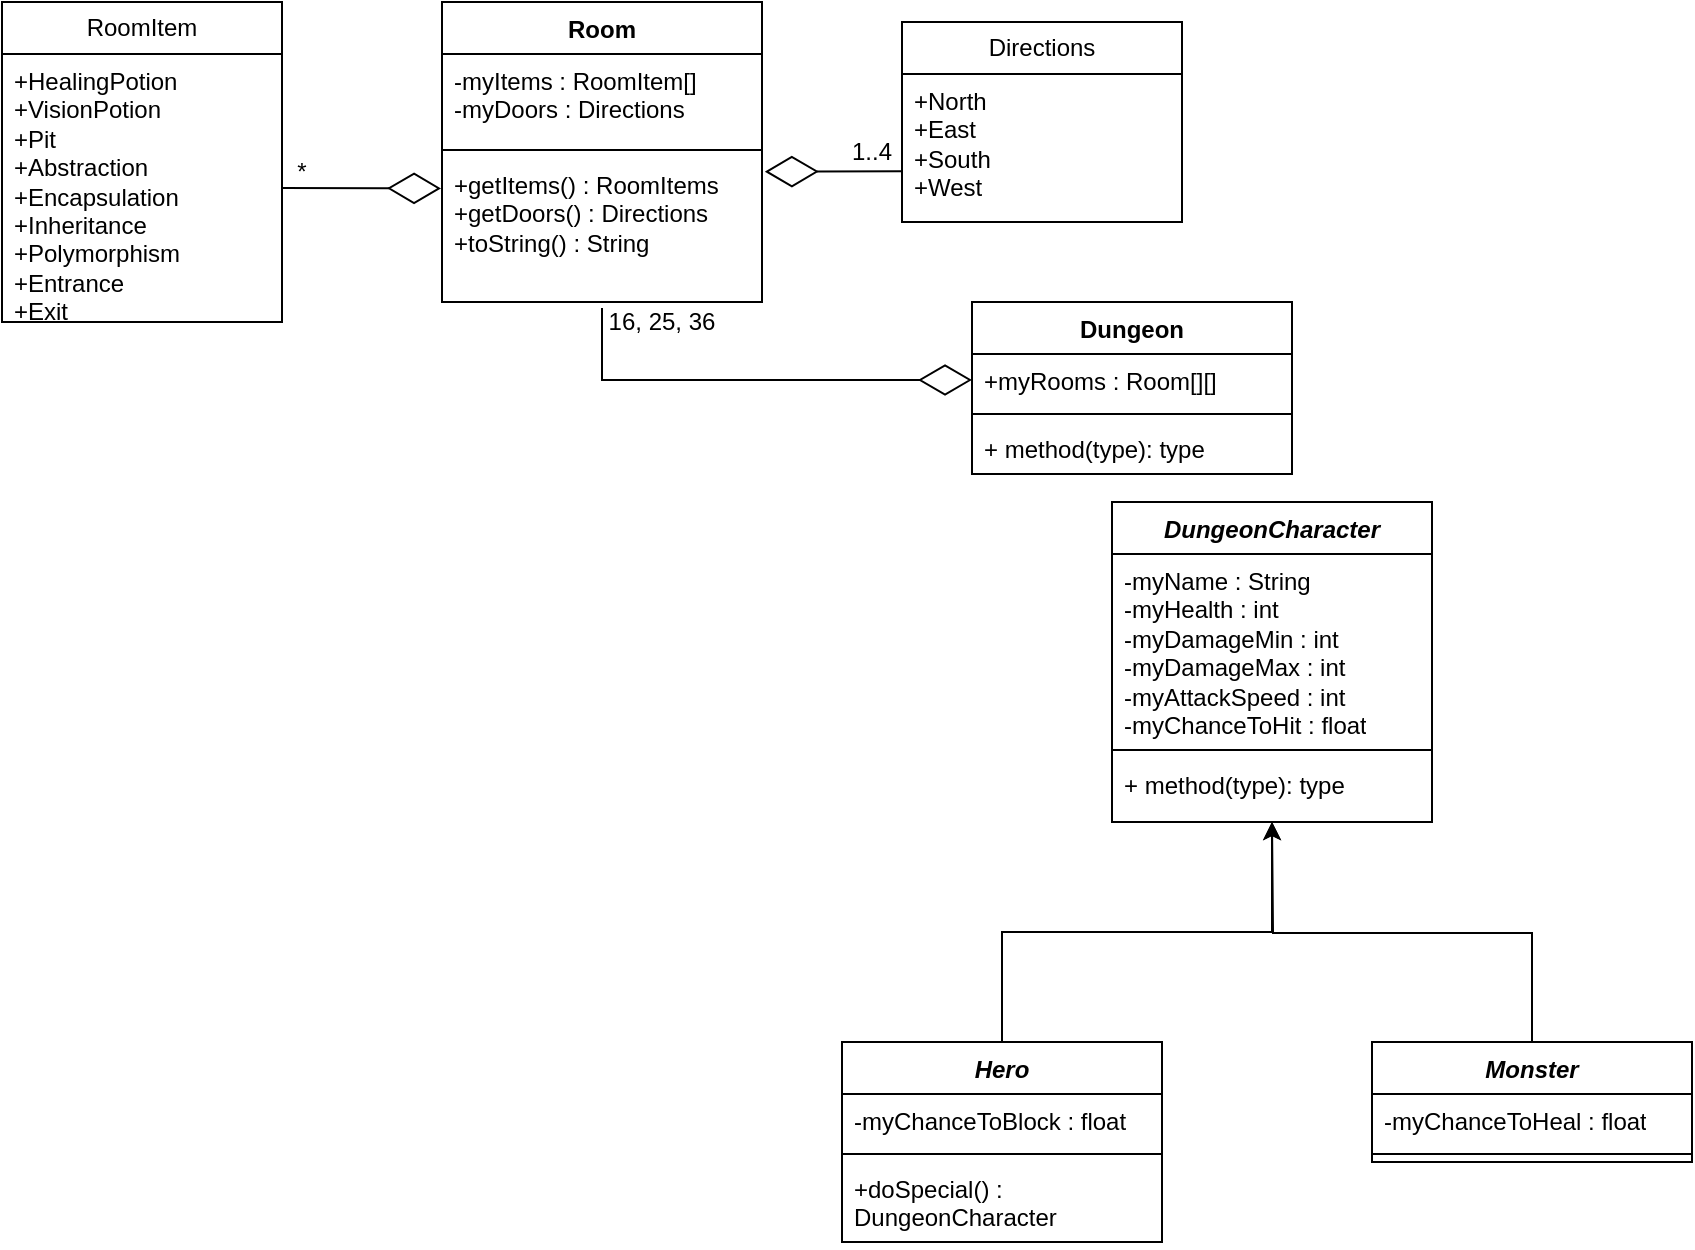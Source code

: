 <mxfile version="24.2.5" type="device">
  <diagram id="C5RBs43oDa-KdzZeNtuy" name="Page-1">
    <mxGraphModel dx="1097" dy="988" grid="1" gridSize="10" guides="1" tooltips="1" connect="1" arrows="1" fold="1" page="1" pageScale="1" pageWidth="1169" pageHeight="827" math="0" shadow="0">
      <root>
        <mxCell id="WIyWlLk6GJQsqaUBKTNV-0" />
        <mxCell id="WIyWlLk6GJQsqaUBKTNV-1" parent="WIyWlLk6GJQsqaUBKTNV-0" />
        <mxCell id="3ddIMWpMPB3YDMcvdjUU-0" value="Room" style="swimlane;fontStyle=1;align=center;verticalAlign=top;childLayout=stackLayout;horizontal=1;startSize=26;horizontalStack=0;resizeParent=1;resizeParentMax=0;resizeLast=0;collapsible=1;marginBottom=0;whiteSpace=wrap;html=1;" parent="WIyWlLk6GJQsqaUBKTNV-1" vertex="1">
          <mxGeometry x="240" y="40" width="160" height="150" as="geometry" />
        </mxCell>
        <mxCell id="3ddIMWpMPB3YDMcvdjUU-1" value="-myItems : RoomItem[]&lt;div&gt;-myDoors : Directions&lt;/div&gt;" style="text;strokeColor=none;fillColor=none;align=left;verticalAlign=top;spacingLeft=4;spacingRight=4;overflow=hidden;rotatable=0;points=[[0,0.5],[1,0.5]];portConstraint=eastwest;whiteSpace=wrap;html=1;" parent="3ddIMWpMPB3YDMcvdjUU-0" vertex="1">
          <mxGeometry y="26" width="160" height="44" as="geometry" />
        </mxCell>
        <mxCell id="3ddIMWpMPB3YDMcvdjUU-2" value="" style="line;strokeWidth=1;fillColor=none;align=left;verticalAlign=middle;spacingTop=-1;spacingLeft=3;spacingRight=3;rotatable=0;labelPosition=right;points=[];portConstraint=eastwest;strokeColor=inherit;" parent="3ddIMWpMPB3YDMcvdjUU-0" vertex="1">
          <mxGeometry y="70" width="160" height="8" as="geometry" />
        </mxCell>
        <mxCell id="3ddIMWpMPB3YDMcvdjUU-3" value="+getItems() : RoomItems&lt;div&gt;+getDoors() : Directions&lt;/div&gt;&lt;div&gt;+toString() : String&lt;/div&gt;" style="text;strokeColor=none;fillColor=none;align=left;verticalAlign=top;spacingLeft=4;spacingRight=4;overflow=hidden;rotatable=0;points=[[0,0.5],[1,0.5]];portConstraint=eastwest;whiteSpace=wrap;html=1;" parent="3ddIMWpMPB3YDMcvdjUU-0" vertex="1">
          <mxGeometry y="78" width="160" height="72" as="geometry" />
        </mxCell>
        <mxCell id="3ddIMWpMPB3YDMcvdjUU-4" value="RoomItem" style="swimlane;fontStyle=0;childLayout=stackLayout;horizontal=1;startSize=26;fillColor=none;horizontalStack=0;resizeParent=1;resizeParentMax=0;resizeLast=0;collapsible=1;marginBottom=0;whiteSpace=wrap;html=1;" parent="WIyWlLk6GJQsqaUBKTNV-1" vertex="1">
          <mxGeometry x="20" y="40" width="140" height="160" as="geometry" />
        </mxCell>
        <mxCell id="3ddIMWpMPB3YDMcvdjUU-5" value="+HealingPotion&lt;div&gt;+VisionPotion&lt;/div&gt;&lt;div&gt;+Pit&lt;/div&gt;&lt;div&gt;+Abstraction&lt;/div&gt;&lt;div&gt;+Encapsulation&lt;/div&gt;&lt;div&gt;+Inheritance&lt;/div&gt;&lt;div&gt;+Polymorphism&lt;/div&gt;&lt;div&gt;+Entrance&lt;/div&gt;&lt;div&gt;+Exit&lt;/div&gt;" style="text;strokeColor=none;fillColor=none;align=left;verticalAlign=top;spacingLeft=4;spacingRight=4;overflow=hidden;rotatable=0;points=[[0,0.5],[1,0.5]];portConstraint=eastwest;whiteSpace=wrap;html=1;" parent="3ddIMWpMPB3YDMcvdjUU-4" vertex="1">
          <mxGeometry y="26" width="140" height="134" as="geometry" />
        </mxCell>
        <mxCell id="3ddIMWpMPB3YDMcvdjUU-8" value="" style="endArrow=diamondThin;endFill=0;endSize=24;html=1;rounded=0;exitX=1;exitY=0.5;exitDx=0;exitDy=0;entryX=-0.003;entryY=0.211;entryDx=0;entryDy=0;entryPerimeter=0;" parent="WIyWlLk6GJQsqaUBKTNV-1" source="3ddIMWpMPB3YDMcvdjUU-5" target="3ddIMWpMPB3YDMcvdjUU-3" edge="1">
          <mxGeometry width="160" relative="1" as="geometry">
            <mxPoint x="120" y="130" as="sourcePoint" />
            <mxPoint x="280" y="130" as="targetPoint" />
          </mxGeometry>
        </mxCell>
        <mxCell id="3ddIMWpMPB3YDMcvdjUU-9" value="Directions" style="swimlane;fontStyle=0;childLayout=stackLayout;horizontal=1;startSize=26;fillColor=none;horizontalStack=0;resizeParent=1;resizeParentMax=0;resizeLast=0;collapsible=1;marginBottom=0;whiteSpace=wrap;html=1;" parent="WIyWlLk6GJQsqaUBKTNV-1" vertex="1">
          <mxGeometry x="470" y="50" width="140" height="100" as="geometry" />
        </mxCell>
        <mxCell id="3ddIMWpMPB3YDMcvdjUU-10" value="+North&lt;div&gt;+East&lt;/div&gt;&lt;div&gt;+South&lt;/div&gt;&lt;div&gt;+West&lt;/div&gt;" style="text;strokeColor=none;fillColor=none;align=left;verticalAlign=top;spacingLeft=4;spacingRight=4;overflow=hidden;rotatable=0;points=[[0,0.5],[1,0.5]];portConstraint=eastwest;whiteSpace=wrap;html=1;" parent="3ddIMWpMPB3YDMcvdjUU-9" vertex="1">
          <mxGeometry y="26" width="140" height="74" as="geometry" />
        </mxCell>
        <mxCell id="3ddIMWpMPB3YDMcvdjUU-13" value="" style="endArrow=diamondThin;endFill=0;endSize=24;html=1;rounded=0;entryX=1.009;entryY=0.095;entryDx=0;entryDy=0;entryPerimeter=0;exitX=0;exitY=0.657;exitDx=0;exitDy=0;exitPerimeter=0;align=center;" parent="WIyWlLk6GJQsqaUBKTNV-1" source="3ddIMWpMPB3YDMcvdjUU-10" target="3ddIMWpMPB3YDMcvdjUU-3" edge="1">
          <mxGeometry width="160" relative="1" as="geometry">
            <mxPoint x="334" y="230" as="sourcePoint" />
            <mxPoint x="494" y="230" as="targetPoint" />
          </mxGeometry>
        </mxCell>
        <mxCell id="3ddIMWpMPB3YDMcvdjUU-14" value="Dungeon" style="swimlane;fontStyle=1;align=center;verticalAlign=top;childLayout=stackLayout;horizontal=1;startSize=26;horizontalStack=0;resizeParent=1;resizeParentMax=0;resizeLast=0;collapsible=1;marginBottom=0;whiteSpace=wrap;html=1;" parent="WIyWlLk6GJQsqaUBKTNV-1" vertex="1">
          <mxGeometry x="505" y="190" width="160" height="86" as="geometry" />
        </mxCell>
        <mxCell id="3ddIMWpMPB3YDMcvdjUU-15" value="+myRooms : Room[][]" style="text;strokeColor=none;fillColor=none;align=left;verticalAlign=top;spacingLeft=4;spacingRight=4;overflow=hidden;rotatable=0;points=[[0,0.5],[1,0.5]];portConstraint=eastwest;whiteSpace=wrap;html=1;" parent="3ddIMWpMPB3YDMcvdjUU-14" vertex="1">
          <mxGeometry y="26" width="160" height="26" as="geometry" />
        </mxCell>
        <mxCell id="3ddIMWpMPB3YDMcvdjUU-16" value="" style="line;strokeWidth=1;fillColor=none;align=left;verticalAlign=middle;spacingTop=-1;spacingLeft=3;spacingRight=3;rotatable=0;labelPosition=right;points=[];portConstraint=eastwest;strokeColor=inherit;" parent="3ddIMWpMPB3YDMcvdjUU-14" vertex="1">
          <mxGeometry y="52" width="160" height="8" as="geometry" />
        </mxCell>
        <mxCell id="3ddIMWpMPB3YDMcvdjUU-17" value="+ method(type): type" style="text;strokeColor=none;fillColor=none;align=left;verticalAlign=top;spacingLeft=4;spacingRight=4;overflow=hidden;rotatable=0;points=[[0,0.5],[1,0.5]];portConstraint=eastwest;whiteSpace=wrap;html=1;" parent="3ddIMWpMPB3YDMcvdjUU-14" vertex="1">
          <mxGeometry y="60" width="160" height="26" as="geometry" />
        </mxCell>
        <mxCell id="3ddIMWpMPB3YDMcvdjUU-18" value="" style="endArrow=diamondThin;endFill=0;endSize=24;html=1;rounded=0;entryX=0;entryY=0.5;entryDx=0;entryDy=0;exitX=0.5;exitY=1.042;exitDx=0;exitDy=0;exitPerimeter=0;" parent="WIyWlLk6GJQsqaUBKTNV-1" source="3ddIMWpMPB3YDMcvdjUU-3" target="3ddIMWpMPB3YDMcvdjUU-15" edge="1">
          <mxGeometry width="160" relative="1" as="geometry">
            <mxPoint x="250" y="150" as="sourcePoint" />
            <mxPoint x="410" y="150" as="targetPoint" />
            <Array as="points">
              <mxPoint x="320" y="229" />
            </Array>
          </mxGeometry>
        </mxCell>
        <mxCell id="3ddIMWpMPB3YDMcvdjUU-32" value="&lt;i&gt;DungeonCharacter&lt;/i&gt;" style="swimlane;fontStyle=1;align=center;verticalAlign=top;childLayout=stackLayout;horizontal=1;startSize=26;horizontalStack=0;resizeParent=1;resizeParentMax=0;resizeLast=0;collapsible=1;marginBottom=0;whiteSpace=wrap;html=1;" parent="WIyWlLk6GJQsqaUBKTNV-1" vertex="1">
          <mxGeometry x="575" y="290" width="160" height="160" as="geometry" />
        </mxCell>
        <mxCell id="3ddIMWpMPB3YDMcvdjUU-33" value="-myName : String&lt;div&gt;-myHealth : int&lt;/div&gt;&lt;div&gt;-myDamageMin : int&lt;/div&gt;&lt;div&gt;-myDamageMax : int&lt;/div&gt;&lt;div&gt;-myAttackSpeed : int&lt;/div&gt;&lt;div&gt;-myChanceToHit : float&lt;/div&gt;" style="text;strokeColor=none;fillColor=none;align=left;verticalAlign=top;spacingLeft=4;spacingRight=4;overflow=hidden;rotatable=0;points=[[0,0.5],[1,0.5]];portConstraint=eastwest;whiteSpace=wrap;html=1;" parent="3ddIMWpMPB3YDMcvdjUU-32" vertex="1">
          <mxGeometry y="26" width="160" height="94" as="geometry" />
        </mxCell>
        <mxCell id="3ddIMWpMPB3YDMcvdjUU-34" value="" style="line;strokeWidth=1;fillColor=none;align=left;verticalAlign=middle;spacingTop=-1;spacingLeft=3;spacingRight=3;rotatable=0;labelPosition=right;points=[];portConstraint=eastwest;strokeColor=inherit;" parent="3ddIMWpMPB3YDMcvdjUU-32" vertex="1">
          <mxGeometry y="120" width="160" height="8" as="geometry" />
        </mxCell>
        <mxCell id="3ddIMWpMPB3YDMcvdjUU-35" value="+ method(type): type" style="text;strokeColor=none;fillColor=none;align=left;verticalAlign=top;spacingLeft=4;spacingRight=4;overflow=hidden;rotatable=0;points=[[0,0.5],[1,0.5]];portConstraint=eastwest;whiteSpace=wrap;html=1;" parent="3ddIMWpMPB3YDMcvdjUU-32" vertex="1">
          <mxGeometry y="128" width="160" height="32" as="geometry" />
        </mxCell>
        <mxCell id="LrkZQNt6ii709Yq8OP7_-0" value="*" style="text;html=1;align=center;verticalAlign=middle;whiteSpace=wrap;rounded=0;" vertex="1" parent="WIyWlLk6GJQsqaUBKTNV-1">
          <mxGeometry x="160" y="120" width="20" height="10" as="geometry" />
        </mxCell>
        <mxCell id="LrkZQNt6ii709Yq8OP7_-2" value="1..4" style="text;html=1;align=center;verticalAlign=middle;whiteSpace=wrap;rounded=0;" vertex="1" parent="WIyWlLk6GJQsqaUBKTNV-1">
          <mxGeometry x="440" y="105" width="30" height="20" as="geometry" />
        </mxCell>
        <mxCell id="LrkZQNt6ii709Yq8OP7_-3" value="16, 25, 36" style="text;html=1;align=center;verticalAlign=middle;whiteSpace=wrap;rounded=0;" vertex="1" parent="WIyWlLk6GJQsqaUBKTNV-1">
          <mxGeometry x="320" y="190" width="60" height="20" as="geometry" />
        </mxCell>
        <mxCell id="LrkZQNt6ii709Yq8OP7_-5" value="&lt;i&gt;Hero&lt;/i&gt;" style="swimlane;fontStyle=1;align=center;verticalAlign=top;childLayout=stackLayout;horizontal=1;startSize=26;horizontalStack=0;resizeParent=1;resizeParentMax=0;resizeLast=0;collapsible=1;marginBottom=0;whiteSpace=wrap;html=1;" vertex="1" parent="WIyWlLk6GJQsqaUBKTNV-1">
          <mxGeometry x="440" y="560" width="160" height="100" as="geometry" />
        </mxCell>
        <mxCell id="LrkZQNt6ii709Yq8OP7_-6" value="-myChanceToBlock : float" style="text;strokeColor=none;fillColor=none;align=left;verticalAlign=top;spacingLeft=4;spacingRight=4;overflow=hidden;rotatable=0;points=[[0,0.5],[1,0.5]];portConstraint=eastwest;whiteSpace=wrap;html=1;" vertex="1" parent="LrkZQNt6ii709Yq8OP7_-5">
          <mxGeometry y="26" width="160" height="26" as="geometry" />
        </mxCell>
        <mxCell id="LrkZQNt6ii709Yq8OP7_-7" value="" style="line;strokeWidth=1;fillColor=none;align=left;verticalAlign=middle;spacingTop=-1;spacingLeft=3;spacingRight=3;rotatable=0;labelPosition=right;points=[];portConstraint=eastwest;strokeColor=inherit;" vertex="1" parent="LrkZQNt6ii709Yq8OP7_-5">
          <mxGeometry y="52" width="160" height="8" as="geometry" />
        </mxCell>
        <mxCell id="LrkZQNt6ii709Yq8OP7_-8" value="+doSpecial() : DungeonCharacter" style="text;strokeColor=none;fillColor=none;align=left;verticalAlign=top;spacingLeft=4;spacingRight=4;overflow=hidden;rotatable=0;points=[[0,0.5],[1,0.5]];portConstraint=eastwest;whiteSpace=wrap;html=1;" vertex="1" parent="LrkZQNt6ii709Yq8OP7_-5">
          <mxGeometry y="60" width="160" height="40" as="geometry" />
        </mxCell>
        <mxCell id="LrkZQNt6ii709Yq8OP7_-14" style="edgeStyle=orthogonalEdgeStyle;rounded=0;orthogonalLoop=1;jettySize=auto;html=1;exitX=0.5;exitY=0;exitDx=0;exitDy=0;" edge="1" parent="WIyWlLk6GJQsqaUBKTNV-1" source="LrkZQNt6ii709Yq8OP7_-9">
          <mxGeometry relative="1" as="geometry">
            <mxPoint x="655" y="450" as="targetPoint" />
          </mxGeometry>
        </mxCell>
        <mxCell id="LrkZQNt6ii709Yq8OP7_-9" value="&lt;i&gt;Monster&lt;/i&gt;" style="swimlane;fontStyle=1;align=center;verticalAlign=top;childLayout=stackLayout;horizontal=1;startSize=26;horizontalStack=0;resizeParent=1;resizeParentMax=0;resizeLast=0;collapsible=1;marginBottom=0;whiteSpace=wrap;html=1;" vertex="1" parent="WIyWlLk6GJQsqaUBKTNV-1">
          <mxGeometry x="705" y="560" width="160" height="60" as="geometry" />
        </mxCell>
        <mxCell id="LrkZQNt6ii709Yq8OP7_-10" value="-myChanceToHeal : float" style="text;strokeColor=none;fillColor=none;align=left;verticalAlign=top;spacingLeft=4;spacingRight=4;overflow=hidden;rotatable=0;points=[[0,0.5],[1,0.5]];portConstraint=eastwest;whiteSpace=wrap;html=1;" vertex="1" parent="LrkZQNt6ii709Yq8OP7_-9">
          <mxGeometry y="26" width="160" height="26" as="geometry" />
        </mxCell>
        <mxCell id="LrkZQNt6ii709Yq8OP7_-11" value="" style="line;strokeWidth=1;fillColor=none;align=left;verticalAlign=middle;spacingTop=-1;spacingLeft=3;spacingRight=3;rotatable=0;labelPosition=right;points=[];portConstraint=eastwest;strokeColor=inherit;" vertex="1" parent="LrkZQNt6ii709Yq8OP7_-9">
          <mxGeometry y="52" width="160" height="8" as="geometry" />
        </mxCell>
        <mxCell id="LrkZQNt6ii709Yq8OP7_-13" style="edgeStyle=orthogonalEdgeStyle;rounded=0;orthogonalLoop=1;jettySize=auto;html=1;exitX=0.5;exitY=0;exitDx=0;exitDy=0;entryX=0.5;entryY=1;entryDx=0;entryDy=0;entryPerimeter=0;" edge="1" parent="WIyWlLk6GJQsqaUBKTNV-1" source="LrkZQNt6ii709Yq8OP7_-5" target="3ddIMWpMPB3YDMcvdjUU-35">
          <mxGeometry relative="1" as="geometry" />
        </mxCell>
      </root>
    </mxGraphModel>
  </diagram>
</mxfile>
